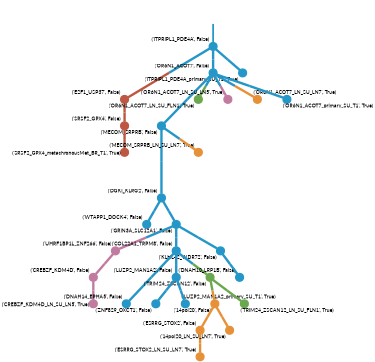 strict digraph  {
graph[splines=false]; nodesep=0.7; rankdir=TB; ranksep=0.6; forcelabels=true; dpi=600; size=2.5;
0 [color="#2496c8ff", fillcolor="#2496c8ff", fixedsize=true, fontname=Lato, fontsize="12pt", height="0.25", label="", penwidth=3, shape=circle, style=filled, xlabel="('ITPRIPL1_PDE4A', False)"];
2 [color="#be5742ff", fillcolor="#be5742ff", fixedsize=true, fontname=Lato, fontsize="12pt", height="0.25", label="", penwidth=3, shape=circle, style=filled, xlabel="('E2F1_USP37', False)"];
5 [color="#2496c8ff", fillcolor="#2496c8ff", fixedsize=true, fontname=Lato, fontsize="12pt", height="0.25", label="", penwidth=3, shape=circle, style=filled, xlabel="('OR6N1_ACOT7', False)"];
28 [color="#2496c8ff", fillcolor="#2496c8ff", fixedsize=true, fontname=Lato, fontsize="12pt", height="0.25", label="", penwidth=3, shape=circle, style=filled, xlabel="('ITPRIPL1_PDE4A_primary_SU_T1', True)"];
1 [color="#2496c8ff", fillcolor="#2496c8ff", fixedsize=true, fontname=Lato, fontsize="12pt", height="0.25", label="", penwidth=3, shape=circle, style=filled, xlabel="('DGKI_KLRG2', False)"];
10 [color="#2496c8ff", fillcolor="#2496c8ff", fixedsize=true, fontname=Lato, fontsize="12pt", height="0.25", label="", penwidth=3, shape=circle, style=filled, xlabel="('WTAPP1_DOCK4', False)"];
17 [color="#2496c8ff", fillcolor="#2496c8ff", fixedsize=true, fontname=Lato, fontsize="12pt", height="0.25", label="", penwidth=3, shape=circle, style=filled, xlabel="('GRIN3A_SLC12A1', False)"];
7 [color="#be5742ff", fillcolor="#be5742ff", fixedsize=true, fontname=Lato, fontsize="12pt", height="0.25", label="", penwidth=3, shape=circle, style=filled, xlabel="('SRSF2_GPX4', False)"];
4 [color="#2496c8ff", fillcolor="#2496c8ff", fixedsize=true, fontname=Lato, fontsize="12pt", height="0.25", label="", penwidth=3, shape=circle, style=filled, xlabel="('MECOM_SRPRB', False)"];
23 [color="#e69138ff", fillcolor="#e69138ff", fixedsize=true, fontname=Lato, fontsize="12pt", height="0.25", label="", penwidth=3, shape=circle, style=filled, xlabel="('MECOM_SRPRB_LN_SU_LN7', True)"];
19 [color="#6aa84fff", fillcolor="#6aa84fff", fixedsize=true, fontname=Lato, fontsize="12pt", height="0.25", label="", penwidth=3, shape=circle, style=filled, xlabel="('OR6N1_ACOT7_LN_SU_FLN1', True)"];
21 [color="#c27ba0ff", fillcolor="#c27ba0ff", fixedsize=true, fontname=Lato, fontsize="12pt", height="0.25", label="", penwidth=3, shape=circle, style=filled, xlabel="('OR6N1_ACOT7_LN_SU_LN5', True)"];
24 [color="#e69138ff", fillcolor="#e69138ff", fixedsize=true, fontname=Lato, fontsize="12pt", height="0.25", label="", penwidth=3, shape=circle, style=filled, xlabel="('OR6N1_ACOT7_LN_SU_LN7', True)"];
29 [color="#2496c8ff", fillcolor="#2496c8ff", fixedsize=true, fontname=Lato, fontsize="12pt", height="0.25", label="", penwidth=3, shape=circle, style=filled, xlabel="('OR6N1_ACOT7_primary_SU_T1', True)"];
27 [color="#be5742ff", fillcolor="#be5742ff", fixedsize=true, fontname=Lato, fontsize="12pt", height="0.25", label="", penwidth=3, shape=circle, style=filled, xlabel="('SRSF2_GPX4_metachronousMet_BR_T1', True)"];
8 [color="#c27ba0ff", fillcolor="#c27ba0ff", fixedsize=true, fontname=Lato, fontsize="12pt", height="0.25", label="", penwidth=3, shape=circle, style=filled, xlabel="('UHRF1BP1L_ZNF266', False)"];
13 [color="#c27ba0ff", fillcolor="#c27ba0ff", fixedsize=true, fontname=Lato, fontsize="12pt", height="0.25", label="", penwidth=3, shape=circle, style=filled, xlabel="('CREBZF_KDM4D', False)"];
9 [color="#2496c8ff", fillcolor="#2496c8ff", fixedsize=true, fontname=Lato, fontsize="12pt", height="0.25", label="", penwidth=3, shape=circle, style=filled, xlabel="('COL22A1_TRPM8', False)"];
3 [color="#2496c8ff", fillcolor="#2496c8ff", fixedsize=true, fontname=Lato, fontsize="12pt", height="0.25", label="", penwidth=3, shape=circle, style=filled, xlabel="('DNAH14_EPHA5', False)"];
12 [color="#2496c8ff", fillcolor="#2496c8ff", fixedsize=true, fontname=Lato, fontsize="12pt", height="0.25", label="", penwidth=3, shape=circle, style=filled, xlabel="('LUZP2_MAN1A2', False)"];
14 [color="#6aa84fff", fillcolor="#6aa84fff", fixedsize=true, fontname=Lato, fontsize="12pt", height="0.25", label="", penwidth=3, shape=circle, style=filled, xlabel="('TRIM24_ZSCAN12', False)"];
11 [color="#e69138ff", fillcolor="#e69138ff", fixedsize=true, fontname=Lato, fontsize="12pt", height="0.25", label="", penwidth=3, shape=circle, style=filled, xlabel="('ESRRG_STOX2', False)"];
25 [color="#e69138ff", fillcolor="#e69138ff", fixedsize=true, fontname=Lato, fontsize="12pt", height="0.25", label="", penwidth=3, shape=circle, style=filled, xlabel="('ESRRG_STOX2_LN_SU_LN7', True)"];
15 [color="#2496c8ff", fillcolor="#2496c8ff", fixedsize=true, fontname=Lato, fontsize="12pt", height="0.25", label="", penwidth=3, shape=circle, style=filled, xlabel="('ZNF829_OXCT1', False)"];
30 [color="#2496c8ff", fillcolor="#2496c8ff", fixedsize=true, fontname=Lato, fontsize="12pt", height="0.25", label="", penwidth=3, shape=circle, style=filled, xlabel="('LUZP2_MAN1A2_primary_SU_T1', True)"];
22 [color="#c27ba0ff", fillcolor="#c27ba0ff", fixedsize=true, fontname=Lato, fontsize="12pt", height="0.25", label="", penwidth=3, shape=circle, style=filled, xlabel="('CREBZF_KDM4D_LN_SU_LN5', True)"];
18 [color="#e69138ff", fillcolor="#e69138ff", fixedsize=true, fontname=Lato, fontsize="12pt", height="0.25", label="", penwidth=3, shape=circle, style=filled, xlabel="('14pol20', False)"];
20 [color="#6aa84fff", fillcolor="#6aa84fff", fixedsize=true, fontname=Lato, fontsize="12pt", height="0.25", label="", penwidth=3, shape=circle, style=filled, xlabel="('TRIM24_ZSCAN12_LN_SU_FLN1', True)"];
16 [color="#2496c8ff", fillcolor="#2496c8ff", fixedsize=true, fontname=Lato, fontsize="12pt", height="0.25", label="", penwidth=3, shape=circle, style=filled, xlabel="('KLHL42_WDR72', False)"];
6 [color="#2496c8ff", fillcolor="#2496c8ff", fixedsize=true, fontname=Lato, fontsize="12pt", height="0.25", label="", penwidth=3, shape=circle, style=filled, xlabel="('DNAH10_LRP1B', False)"];
26 [color="#e69138ff", fillcolor="#e69138ff", fixedsize=true, fontname=Lato, fontsize="12pt", height="0.25", label="", penwidth=3, shape=circle, style=filled, xlabel="('14pol20_LN_SU_LN7', True)"];
normal [label="", penwidth=3, style=invis, xlabel="('ITPRIPL1_PDE4A', False)"];
0 -> 2  [arrowsize=0, color="#2496c8ff;0.5:#be5742ff", minlen="2.857142925262451", penwidth="5.5", style=solid];
0 -> 5  [arrowsize=0, color="#2496c8ff;0.5:#2496c8ff", minlen="1.8571429252624512", penwidth="5.5", style=solid];
0 -> 28  [arrowsize=0, color="#2496c8ff;0.5:#2496c8ff", minlen="1.2142857313156128", penwidth="5.5", style=solid];
2 -> 7  [arrowsize=0, color="#be5742ff;0.5:#be5742ff", minlen="1.7857143878936768", penwidth="5.5", style=solid];
5 -> 4  [arrowsize=0, color="#2496c8ff;0.5:#2496c8ff", minlen="2.2142858505249023", penwidth="5.5", style=solid];
5 -> 19  [arrowsize=0, color="#2496c8ff;0.5:#6aa84fff", minlen="1.2142857313156128", penwidth="5.5", style=solid];
5 -> 21  [arrowsize=0, color="#2496c8ff;0.5:#c27ba0ff", minlen="1.2142857313156128", penwidth="5.5", style=solid];
5 -> 24  [arrowsize=0, color="#2496c8ff;0.5:#e69138ff", minlen="1.2142857313156128", penwidth="5.5", style=solid];
5 -> 29  [arrowsize=0, color="#2496c8ff;0.5:#2496c8ff", minlen="1.2142857313156128", penwidth="5.5", style=solid];
1 -> 10  [arrowsize=0, color="#2496c8ff;0.5:#2496c8ff", minlen="1.5714285373687744", penwidth="5.5", style=solid];
1 -> 17  [arrowsize=0, color="#2496c8ff;0.5:#2496c8ff", minlen="1.4285714626312256", penwidth="5.5", style=solid];
17 -> 8  [arrowsize=0, color="#2496c8ff;0.5:#c27ba0ff", minlen="1.7857143878936768", penwidth="5.5", style=solid];
17 -> 9  [arrowsize=0, color="#2496c8ff;0.5:#2496c8ff", minlen="1.6428571939468384", penwidth="5.5", style=solid];
17 -> 16  [arrowsize=0, color="#2496c8ff;0.5:#2496c8ff", minlen="1.4285714626312256", penwidth="5.5", style=solid];
7 -> 27  [arrowsize=0, color="#be5742ff;0.5:#be5742ff", minlen="1.2142857313156128", penwidth="5.5", style=solid];
4 -> 1  [arrowsize=0, color="#2496c8ff;0.5:#2496c8ff", minlen="3.0", penwidth="5.5", style=solid];
4 -> 23  [arrowsize=0, color="#2496c8ff;0.5:#e69138ff", minlen="1.2142857313156128", penwidth="5.5", style=solid];
8 -> 13  [arrowsize=0, color="#c27ba0ff;0.5:#c27ba0ff", minlen="1.5", penwidth="5.5", style=solid];
13 -> 22  [arrowsize=0, color="#c27ba0ff;0.5:#c27ba0ff", minlen="1.2142857313156128", penwidth="5.5", style=solid];
9 -> 3  [arrowsize=0, color="#2496c8ff;0.5:#2496c8ff", minlen="2.857142925262451", penwidth="5.5", style=solid];
9 -> 12  [arrowsize=0, color="#2496c8ff;0.5:#2496c8ff", minlen="1.5", penwidth="5.5", style=solid];
9 -> 14  [arrowsize=0, color="#2496c8ff;0.5:#6aa84fff", minlen="1.5", penwidth="5.5", style=solid];
12 -> 15  [arrowsize=0, color="#2496c8ff;0.5:#2496c8ff", minlen="1.4285714626312256", penwidth="5.5", style=solid];
12 -> 30  [arrowsize=0, color="#2496c8ff;0.5:#2496c8ff", minlen="1.2142857313156128", penwidth="5.5", style=solid];
14 -> 18  [arrowsize=0, color="#6aa84fff;0.5:#e69138ff", minlen="1.2142857313156128", penwidth="5.5", style=solid];
14 -> 20  [arrowsize=0, color="#6aa84fff;0.5:#6aa84fff", minlen="1.2142857313156128", penwidth="5.5", style=solid];
11 -> 25  [arrowsize=0, color="#e69138ff;0.5:#e69138ff", minlen="1.2142857313156128", penwidth="5.5", style=solid];
18 -> 11  [arrowsize=0, color="#e69138ff;0.5:#e69138ff", minlen="1.5714285373687744", penwidth="5.5", style=solid];
18 -> 26  [arrowsize=0, color="#e69138ff;0.5:#e69138ff", minlen="1.2142857313156128", penwidth="5.5", style=solid];
16 -> 6  [arrowsize=0, color="#2496c8ff;0.5:#2496c8ff", minlen="1.8571429252624512", penwidth="5.5", style=solid];
normal -> 0  [arrowsize=0, color="#2496c8ff", label="", penwidth=4, style=solid];
}
